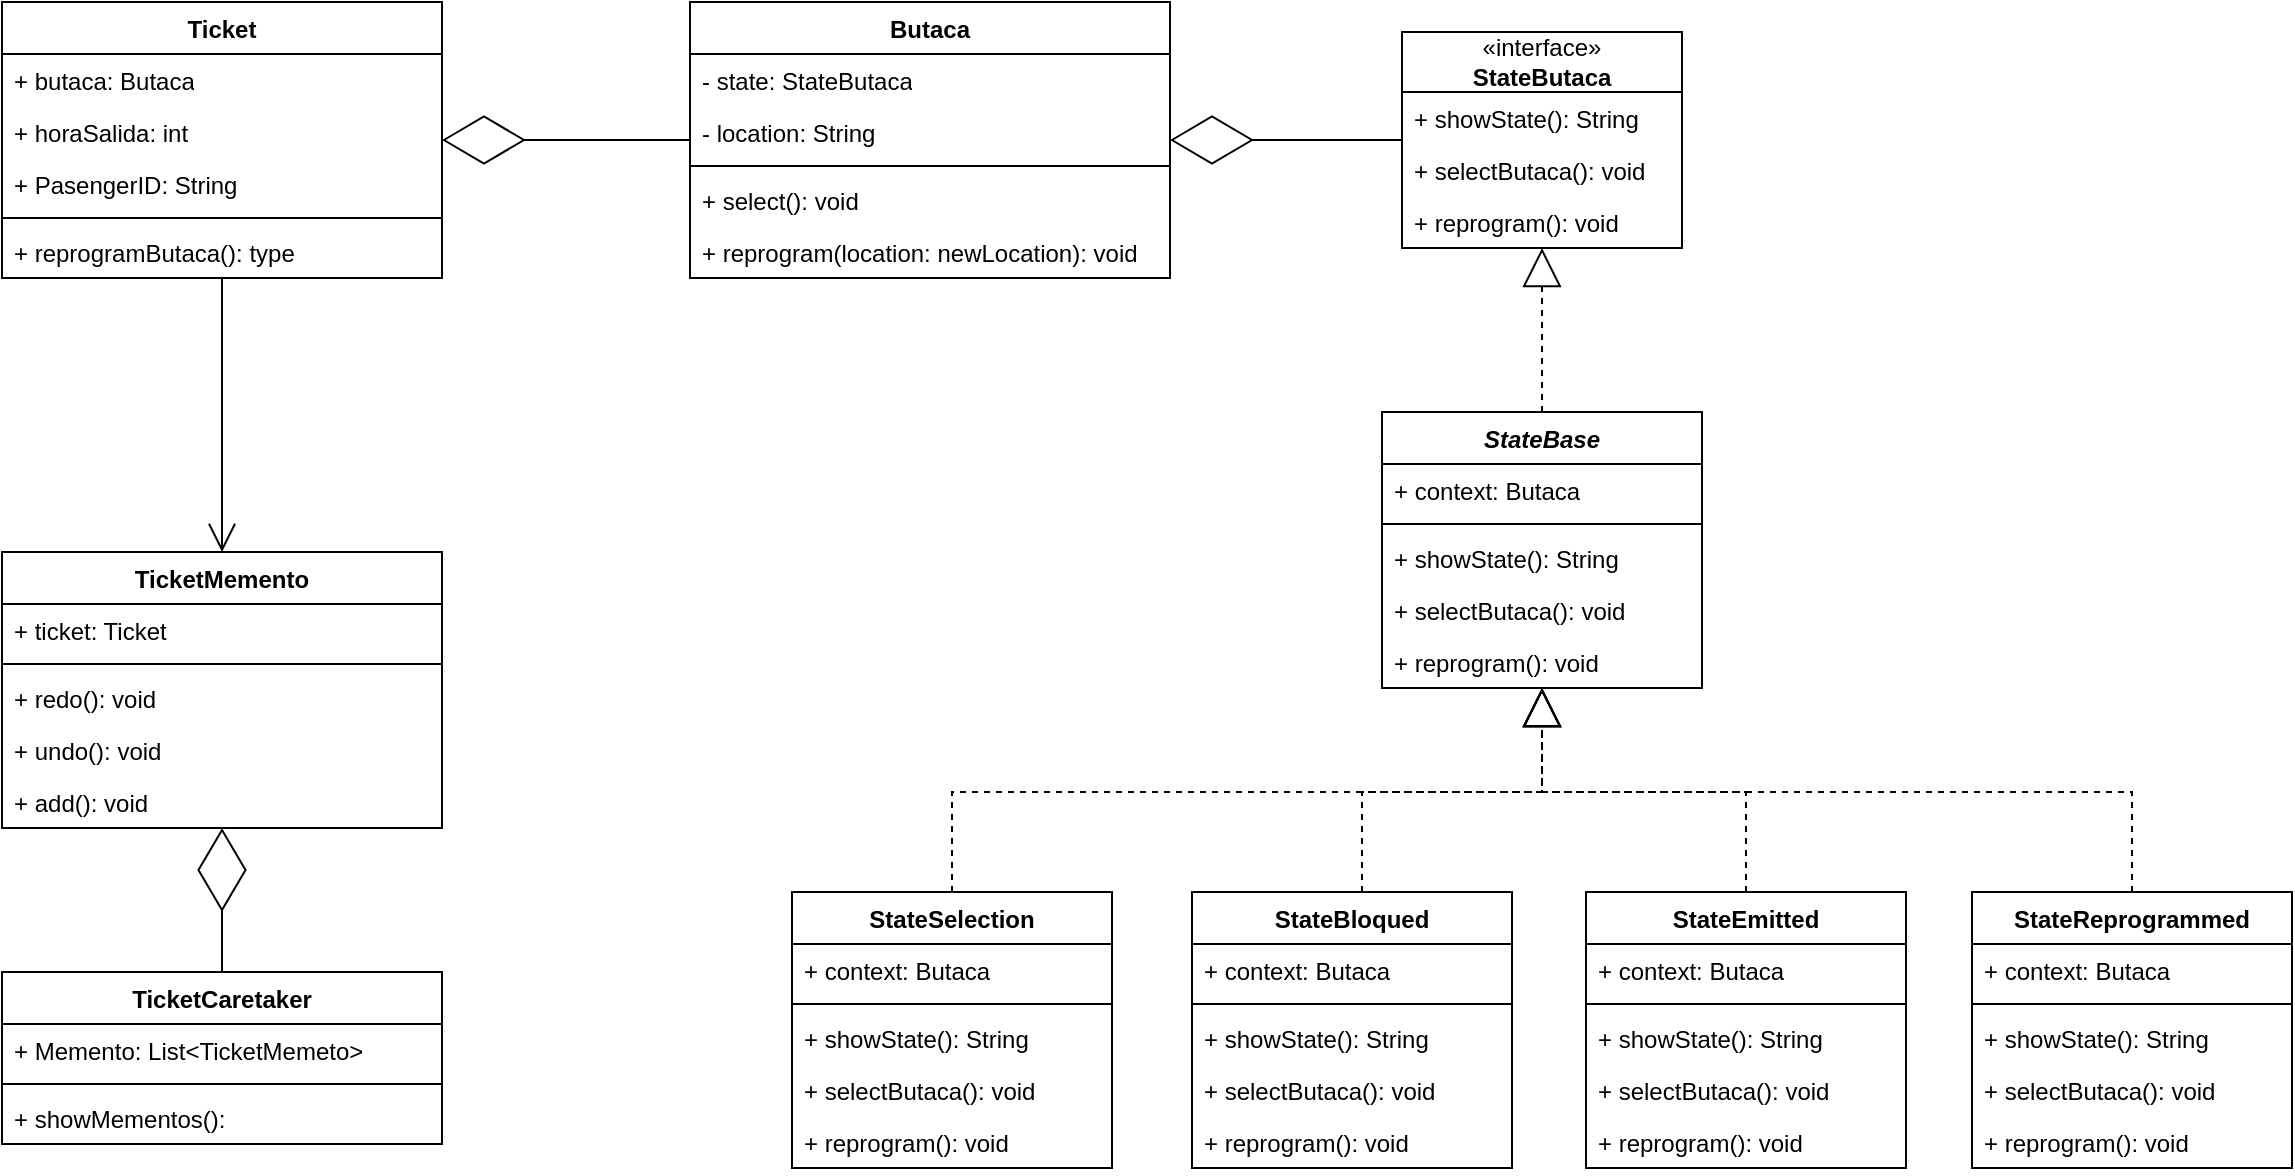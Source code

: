 <mxfile version="28.2.7">
  <diagram name="Página-1" id="P7xy8hMgqYlEwGpon1AA">
    <mxGraphModel dx="2864" dy="1110" grid="1" gridSize="10" guides="1" tooltips="1" connect="1" arrows="1" fold="1" page="1" pageScale="1" pageWidth="827" pageHeight="1169" math="0" shadow="0">
      <root>
        <mxCell id="0" />
        <mxCell id="1" parent="0" />
        <mxCell id="Ggr1qJGjnw0FNQQYenNW-1" value="«interface»&lt;br&gt;&lt;b&gt;StateButaca&lt;/b&gt;" style="swimlane;fontStyle=0;childLayout=stackLayout;horizontal=1;startSize=30;fillColor=none;horizontalStack=0;resizeParent=1;resizeParentMax=0;resizeLast=0;collapsible=1;marginBottom=0;whiteSpace=wrap;html=1;" parent="1" vertex="1">
          <mxGeometry x="530" y="170" width="140" height="108" as="geometry" />
        </mxCell>
        <mxCell id="Ggr1qJGjnw0FNQQYenNW-2" value="+ showState(): String" style="text;strokeColor=none;fillColor=none;align=left;verticalAlign=top;spacingLeft=4;spacingRight=4;overflow=hidden;rotatable=0;points=[[0,0.5],[1,0.5]];portConstraint=eastwest;whiteSpace=wrap;html=1;" parent="Ggr1qJGjnw0FNQQYenNW-1" vertex="1">
          <mxGeometry y="30" width="140" height="26" as="geometry" />
        </mxCell>
        <mxCell id="Ggr1qJGjnw0FNQQYenNW-3" value="+ selectButaca(): void" style="text;strokeColor=none;fillColor=none;align=left;verticalAlign=top;spacingLeft=4;spacingRight=4;overflow=hidden;rotatable=0;points=[[0,0.5],[1,0.5]];portConstraint=eastwest;whiteSpace=wrap;html=1;" parent="Ggr1qJGjnw0FNQQYenNW-1" vertex="1">
          <mxGeometry y="56" width="140" height="26" as="geometry" />
        </mxCell>
        <mxCell id="Ggr1qJGjnw0FNQQYenNW-4" value="+ reprogram(): void" style="text;strokeColor=none;fillColor=none;align=left;verticalAlign=top;spacingLeft=4;spacingRight=4;overflow=hidden;rotatable=0;points=[[0,0.5],[1,0.5]];portConstraint=eastwest;whiteSpace=wrap;html=1;" parent="Ggr1qJGjnw0FNQQYenNW-1" vertex="1">
          <mxGeometry y="82" width="140" height="26" as="geometry" />
        </mxCell>
        <mxCell id="bTFR5IWdd1CasoOftH89-1" value="&lt;i&gt;StateBase&lt;/i&gt;" style="swimlane;fontStyle=1;align=center;verticalAlign=top;childLayout=stackLayout;horizontal=1;startSize=26;horizontalStack=0;resizeParent=1;resizeParentMax=0;resizeLast=0;collapsible=1;marginBottom=0;whiteSpace=wrap;html=1;" vertex="1" parent="1">
          <mxGeometry x="520" y="360" width="160" height="138" as="geometry" />
        </mxCell>
        <mxCell id="bTFR5IWdd1CasoOftH89-2" value="+ context: Butaca" style="text;strokeColor=none;fillColor=none;align=left;verticalAlign=top;spacingLeft=4;spacingRight=4;overflow=hidden;rotatable=0;points=[[0,0.5],[1,0.5]];portConstraint=eastwest;whiteSpace=wrap;html=1;" vertex="1" parent="bTFR5IWdd1CasoOftH89-1">
          <mxGeometry y="26" width="160" height="26" as="geometry" />
        </mxCell>
        <mxCell id="bTFR5IWdd1CasoOftH89-3" value="" style="line;strokeWidth=1;fillColor=none;align=left;verticalAlign=middle;spacingTop=-1;spacingLeft=3;spacingRight=3;rotatable=0;labelPosition=right;points=[];portConstraint=eastwest;strokeColor=inherit;" vertex="1" parent="bTFR5IWdd1CasoOftH89-1">
          <mxGeometry y="52" width="160" height="8" as="geometry" />
        </mxCell>
        <mxCell id="bTFR5IWdd1CasoOftH89-4" value="+ showState(): String" style="text;strokeColor=none;fillColor=none;align=left;verticalAlign=top;spacingLeft=4;spacingRight=4;overflow=hidden;rotatable=0;points=[[0,0.5],[1,0.5]];portConstraint=eastwest;whiteSpace=wrap;html=1;" vertex="1" parent="bTFR5IWdd1CasoOftH89-1">
          <mxGeometry y="60" width="160" height="26" as="geometry" />
        </mxCell>
        <mxCell id="bTFR5IWdd1CasoOftH89-10" value="+ selectButaca(): void" style="text;strokeColor=none;fillColor=none;align=left;verticalAlign=top;spacingLeft=4;spacingRight=4;overflow=hidden;rotatable=0;points=[[0,0.5],[1,0.5]];portConstraint=eastwest;whiteSpace=wrap;html=1;" vertex="1" parent="bTFR5IWdd1CasoOftH89-1">
          <mxGeometry y="86" width="160" height="26" as="geometry" />
        </mxCell>
        <mxCell id="bTFR5IWdd1CasoOftH89-11" value="+ reprogram(): void" style="text;strokeColor=none;fillColor=none;align=left;verticalAlign=top;spacingLeft=4;spacingRight=4;overflow=hidden;rotatable=0;points=[[0,0.5],[1,0.5]];portConstraint=eastwest;whiteSpace=wrap;html=1;" vertex="1" parent="bTFR5IWdd1CasoOftH89-1">
          <mxGeometry y="112" width="160" height="26" as="geometry" />
        </mxCell>
        <mxCell id="bTFR5IWdd1CasoOftH89-6" value="Butaca" style="swimlane;fontStyle=1;align=center;verticalAlign=top;childLayout=stackLayout;horizontal=1;startSize=26;horizontalStack=0;resizeParent=1;resizeParentMax=0;resizeLast=0;collapsible=1;marginBottom=0;whiteSpace=wrap;html=1;" vertex="1" parent="1">
          <mxGeometry x="174" y="155" width="240" height="138" as="geometry" />
        </mxCell>
        <mxCell id="bTFR5IWdd1CasoOftH89-7" value="- state: StateButaca" style="text;strokeColor=none;fillColor=none;align=left;verticalAlign=top;spacingLeft=4;spacingRight=4;overflow=hidden;rotatable=0;points=[[0,0.5],[1,0.5]];portConstraint=eastwest;whiteSpace=wrap;html=1;" vertex="1" parent="bTFR5IWdd1CasoOftH89-6">
          <mxGeometry y="26" width="240" height="26" as="geometry" />
        </mxCell>
        <mxCell id="bTFR5IWdd1CasoOftH89-47" value="- location: String" style="text;strokeColor=none;fillColor=none;align=left;verticalAlign=top;spacingLeft=4;spacingRight=4;overflow=hidden;rotatable=0;points=[[0,0.5],[1,0.5]];portConstraint=eastwest;whiteSpace=wrap;html=1;" vertex="1" parent="bTFR5IWdd1CasoOftH89-6">
          <mxGeometry y="52" width="240" height="26" as="geometry" />
        </mxCell>
        <mxCell id="bTFR5IWdd1CasoOftH89-8" value="" style="line;strokeWidth=1;fillColor=none;align=left;verticalAlign=middle;spacingTop=-1;spacingLeft=3;spacingRight=3;rotatable=0;labelPosition=right;points=[];portConstraint=eastwest;strokeColor=inherit;" vertex="1" parent="bTFR5IWdd1CasoOftH89-6">
          <mxGeometry y="78" width="240" height="8" as="geometry" />
        </mxCell>
        <mxCell id="bTFR5IWdd1CasoOftH89-50" value="+ select(): void" style="text;strokeColor=none;fillColor=none;align=left;verticalAlign=top;spacingLeft=4;spacingRight=4;overflow=hidden;rotatable=0;points=[[0,0.5],[1,0.5]];portConstraint=eastwest;whiteSpace=wrap;html=1;" vertex="1" parent="bTFR5IWdd1CasoOftH89-6">
          <mxGeometry y="86" width="240" height="26" as="geometry" />
        </mxCell>
        <mxCell id="bTFR5IWdd1CasoOftH89-51" value="+ reprogram(location: newLocation): void" style="text;strokeColor=none;fillColor=none;align=left;verticalAlign=top;spacingLeft=4;spacingRight=4;overflow=hidden;rotatable=0;points=[[0,0.5],[1,0.5]];portConstraint=eastwest;whiteSpace=wrap;html=1;" vertex="1" parent="bTFR5IWdd1CasoOftH89-6">
          <mxGeometry y="112" width="240" height="26" as="geometry" />
        </mxCell>
        <mxCell id="bTFR5IWdd1CasoOftH89-12" value="" style="endArrow=block;dashed=1;endFill=0;endSize=17;html=1;rounded=0;" edge="1" parent="1" source="bTFR5IWdd1CasoOftH89-1" target="Ggr1qJGjnw0FNQQYenNW-1">
          <mxGeometry width="160" relative="1" as="geometry">
            <mxPoint x="430" y="320" as="sourcePoint" />
            <mxPoint x="590" y="320" as="targetPoint" />
          </mxGeometry>
        </mxCell>
        <mxCell id="bTFR5IWdd1CasoOftH89-13" value="StateSelection" style="swimlane;fontStyle=1;align=center;verticalAlign=top;childLayout=stackLayout;horizontal=1;startSize=26;horizontalStack=0;resizeParent=1;resizeParentMax=0;resizeLast=0;collapsible=1;marginBottom=0;whiteSpace=wrap;html=1;" vertex="1" parent="1">
          <mxGeometry x="225" y="600" width="160" height="138" as="geometry" />
        </mxCell>
        <mxCell id="bTFR5IWdd1CasoOftH89-14" value="+ context: Butaca" style="text;strokeColor=none;fillColor=none;align=left;verticalAlign=top;spacingLeft=4;spacingRight=4;overflow=hidden;rotatable=0;points=[[0,0.5],[1,0.5]];portConstraint=eastwest;whiteSpace=wrap;html=1;" vertex="1" parent="bTFR5IWdd1CasoOftH89-13">
          <mxGeometry y="26" width="160" height="26" as="geometry" />
        </mxCell>
        <mxCell id="bTFR5IWdd1CasoOftH89-15" value="" style="line;strokeWidth=1;fillColor=none;align=left;verticalAlign=middle;spacingTop=-1;spacingLeft=3;spacingRight=3;rotatable=0;labelPosition=right;points=[];portConstraint=eastwest;strokeColor=inherit;" vertex="1" parent="bTFR5IWdd1CasoOftH89-13">
          <mxGeometry y="52" width="160" height="8" as="geometry" />
        </mxCell>
        <mxCell id="bTFR5IWdd1CasoOftH89-16" value="+ showState(): String" style="text;strokeColor=none;fillColor=none;align=left;verticalAlign=top;spacingLeft=4;spacingRight=4;overflow=hidden;rotatable=0;points=[[0,0.5],[1,0.5]];portConstraint=eastwest;whiteSpace=wrap;html=1;" vertex="1" parent="bTFR5IWdd1CasoOftH89-13">
          <mxGeometry y="60" width="160" height="26" as="geometry" />
        </mxCell>
        <mxCell id="bTFR5IWdd1CasoOftH89-17" value="+ selectButaca(): void" style="text;strokeColor=none;fillColor=none;align=left;verticalAlign=top;spacingLeft=4;spacingRight=4;overflow=hidden;rotatable=0;points=[[0,0.5],[1,0.5]];portConstraint=eastwest;whiteSpace=wrap;html=1;" vertex="1" parent="bTFR5IWdd1CasoOftH89-13">
          <mxGeometry y="86" width="160" height="26" as="geometry" />
        </mxCell>
        <mxCell id="bTFR5IWdd1CasoOftH89-18" value="+ reprogram(): void" style="text;strokeColor=none;fillColor=none;align=left;verticalAlign=top;spacingLeft=4;spacingRight=4;overflow=hidden;rotatable=0;points=[[0,0.5],[1,0.5]];portConstraint=eastwest;whiteSpace=wrap;html=1;" vertex="1" parent="bTFR5IWdd1CasoOftH89-13">
          <mxGeometry y="112" width="160" height="26" as="geometry" />
        </mxCell>
        <mxCell id="bTFR5IWdd1CasoOftH89-19" value="StateBloqued" style="swimlane;fontStyle=1;align=center;verticalAlign=top;childLayout=stackLayout;horizontal=1;startSize=26;horizontalStack=0;resizeParent=1;resizeParentMax=0;resizeLast=0;collapsible=1;marginBottom=0;whiteSpace=wrap;html=1;" vertex="1" parent="1">
          <mxGeometry x="425" y="600" width="160" height="138" as="geometry" />
        </mxCell>
        <mxCell id="bTFR5IWdd1CasoOftH89-20" value="+ context: Butaca" style="text;strokeColor=none;fillColor=none;align=left;verticalAlign=top;spacingLeft=4;spacingRight=4;overflow=hidden;rotatable=0;points=[[0,0.5],[1,0.5]];portConstraint=eastwest;whiteSpace=wrap;html=1;" vertex="1" parent="bTFR5IWdd1CasoOftH89-19">
          <mxGeometry y="26" width="160" height="26" as="geometry" />
        </mxCell>
        <mxCell id="bTFR5IWdd1CasoOftH89-21" value="" style="line;strokeWidth=1;fillColor=none;align=left;verticalAlign=middle;spacingTop=-1;spacingLeft=3;spacingRight=3;rotatable=0;labelPosition=right;points=[];portConstraint=eastwest;strokeColor=inherit;" vertex="1" parent="bTFR5IWdd1CasoOftH89-19">
          <mxGeometry y="52" width="160" height="8" as="geometry" />
        </mxCell>
        <mxCell id="bTFR5IWdd1CasoOftH89-22" value="+ showState(): String" style="text;strokeColor=none;fillColor=none;align=left;verticalAlign=top;spacingLeft=4;spacingRight=4;overflow=hidden;rotatable=0;points=[[0,0.5],[1,0.5]];portConstraint=eastwest;whiteSpace=wrap;html=1;" vertex="1" parent="bTFR5IWdd1CasoOftH89-19">
          <mxGeometry y="60" width="160" height="26" as="geometry" />
        </mxCell>
        <mxCell id="bTFR5IWdd1CasoOftH89-23" value="+ selectButaca(): void" style="text;strokeColor=none;fillColor=none;align=left;verticalAlign=top;spacingLeft=4;spacingRight=4;overflow=hidden;rotatable=0;points=[[0,0.5],[1,0.5]];portConstraint=eastwest;whiteSpace=wrap;html=1;" vertex="1" parent="bTFR5IWdd1CasoOftH89-19">
          <mxGeometry y="86" width="160" height="26" as="geometry" />
        </mxCell>
        <mxCell id="bTFR5IWdd1CasoOftH89-24" value="+ reprogram(): void" style="text;strokeColor=none;fillColor=none;align=left;verticalAlign=top;spacingLeft=4;spacingRight=4;overflow=hidden;rotatable=0;points=[[0,0.5],[1,0.5]];portConstraint=eastwest;whiteSpace=wrap;html=1;" vertex="1" parent="bTFR5IWdd1CasoOftH89-19">
          <mxGeometry y="112" width="160" height="26" as="geometry" />
        </mxCell>
        <mxCell id="bTFR5IWdd1CasoOftH89-25" value="StateEmitted" style="swimlane;fontStyle=1;align=center;verticalAlign=top;childLayout=stackLayout;horizontal=1;startSize=26;horizontalStack=0;resizeParent=1;resizeParentMax=0;resizeLast=0;collapsible=1;marginBottom=0;whiteSpace=wrap;html=1;" vertex="1" parent="1">
          <mxGeometry x="622" y="600" width="160" height="138" as="geometry" />
        </mxCell>
        <mxCell id="bTFR5IWdd1CasoOftH89-26" value="+ context: Butaca" style="text;strokeColor=none;fillColor=none;align=left;verticalAlign=top;spacingLeft=4;spacingRight=4;overflow=hidden;rotatable=0;points=[[0,0.5],[1,0.5]];portConstraint=eastwest;whiteSpace=wrap;html=1;" vertex="1" parent="bTFR5IWdd1CasoOftH89-25">
          <mxGeometry y="26" width="160" height="26" as="geometry" />
        </mxCell>
        <mxCell id="bTFR5IWdd1CasoOftH89-27" value="" style="line;strokeWidth=1;fillColor=none;align=left;verticalAlign=middle;spacingTop=-1;spacingLeft=3;spacingRight=3;rotatable=0;labelPosition=right;points=[];portConstraint=eastwest;strokeColor=inherit;" vertex="1" parent="bTFR5IWdd1CasoOftH89-25">
          <mxGeometry y="52" width="160" height="8" as="geometry" />
        </mxCell>
        <mxCell id="bTFR5IWdd1CasoOftH89-28" value="+ showState(): String" style="text;strokeColor=none;fillColor=none;align=left;verticalAlign=top;spacingLeft=4;spacingRight=4;overflow=hidden;rotatable=0;points=[[0,0.5],[1,0.5]];portConstraint=eastwest;whiteSpace=wrap;html=1;" vertex="1" parent="bTFR5IWdd1CasoOftH89-25">
          <mxGeometry y="60" width="160" height="26" as="geometry" />
        </mxCell>
        <mxCell id="bTFR5IWdd1CasoOftH89-29" value="+ selectButaca(): void" style="text;strokeColor=none;fillColor=none;align=left;verticalAlign=top;spacingLeft=4;spacingRight=4;overflow=hidden;rotatable=0;points=[[0,0.5],[1,0.5]];portConstraint=eastwest;whiteSpace=wrap;html=1;" vertex="1" parent="bTFR5IWdd1CasoOftH89-25">
          <mxGeometry y="86" width="160" height="26" as="geometry" />
        </mxCell>
        <mxCell id="bTFR5IWdd1CasoOftH89-30" value="+ reprogram(): void" style="text;strokeColor=none;fillColor=none;align=left;verticalAlign=top;spacingLeft=4;spacingRight=4;overflow=hidden;rotatable=0;points=[[0,0.5],[1,0.5]];portConstraint=eastwest;whiteSpace=wrap;html=1;" vertex="1" parent="bTFR5IWdd1CasoOftH89-25">
          <mxGeometry y="112" width="160" height="26" as="geometry" />
        </mxCell>
        <mxCell id="bTFR5IWdd1CasoOftH89-31" value="StateReprogrammed" style="swimlane;fontStyle=1;align=center;verticalAlign=top;childLayout=stackLayout;horizontal=1;startSize=26;horizontalStack=0;resizeParent=1;resizeParentMax=0;resizeLast=0;collapsible=1;marginBottom=0;whiteSpace=wrap;html=1;" vertex="1" parent="1">
          <mxGeometry x="815" y="600" width="160" height="138" as="geometry" />
        </mxCell>
        <mxCell id="bTFR5IWdd1CasoOftH89-32" value="+ context: Butaca" style="text;strokeColor=none;fillColor=none;align=left;verticalAlign=top;spacingLeft=4;spacingRight=4;overflow=hidden;rotatable=0;points=[[0,0.5],[1,0.5]];portConstraint=eastwest;whiteSpace=wrap;html=1;" vertex="1" parent="bTFR5IWdd1CasoOftH89-31">
          <mxGeometry y="26" width="160" height="26" as="geometry" />
        </mxCell>
        <mxCell id="bTFR5IWdd1CasoOftH89-33" value="" style="line;strokeWidth=1;fillColor=none;align=left;verticalAlign=middle;spacingTop=-1;spacingLeft=3;spacingRight=3;rotatable=0;labelPosition=right;points=[];portConstraint=eastwest;strokeColor=inherit;" vertex="1" parent="bTFR5IWdd1CasoOftH89-31">
          <mxGeometry y="52" width="160" height="8" as="geometry" />
        </mxCell>
        <mxCell id="bTFR5IWdd1CasoOftH89-34" value="+ showState(): String" style="text;strokeColor=none;fillColor=none;align=left;verticalAlign=top;spacingLeft=4;spacingRight=4;overflow=hidden;rotatable=0;points=[[0,0.5],[1,0.5]];portConstraint=eastwest;whiteSpace=wrap;html=1;" vertex="1" parent="bTFR5IWdd1CasoOftH89-31">
          <mxGeometry y="60" width="160" height="26" as="geometry" />
        </mxCell>
        <mxCell id="bTFR5IWdd1CasoOftH89-35" value="+ selectButaca(): void" style="text;strokeColor=none;fillColor=none;align=left;verticalAlign=top;spacingLeft=4;spacingRight=4;overflow=hidden;rotatable=0;points=[[0,0.5],[1,0.5]];portConstraint=eastwest;whiteSpace=wrap;html=1;" vertex="1" parent="bTFR5IWdd1CasoOftH89-31">
          <mxGeometry y="86" width="160" height="26" as="geometry" />
        </mxCell>
        <mxCell id="bTFR5IWdd1CasoOftH89-36" value="+ reprogram(): void" style="text;strokeColor=none;fillColor=none;align=left;verticalAlign=top;spacingLeft=4;spacingRight=4;overflow=hidden;rotatable=0;points=[[0,0.5],[1,0.5]];portConstraint=eastwest;whiteSpace=wrap;html=1;" vertex="1" parent="bTFR5IWdd1CasoOftH89-31">
          <mxGeometry y="112" width="160" height="26" as="geometry" />
        </mxCell>
        <mxCell id="bTFR5IWdd1CasoOftH89-37" value="" style="endArrow=block;dashed=1;endFill=0;endSize=17;html=1;rounded=0;edgeStyle=orthogonalEdgeStyle;" edge="1" parent="1" source="bTFR5IWdd1CasoOftH89-13" target="bTFR5IWdd1CasoOftH89-1">
          <mxGeometry width="160" relative="1" as="geometry">
            <mxPoint x="380" y="512" as="sourcePoint" />
            <mxPoint x="380" y="430" as="targetPoint" />
            <Array as="points">
              <mxPoint x="305" y="550" />
              <mxPoint x="600" y="550" />
            </Array>
          </mxGeometry>
        </mxCell>
        <mxCell id="bTFR5IWdd1CasoOftH89-38" value="" style="endArrow=block;dashed=1;endFill=0;endSize=17;html=1;rounded=0;edgeStyle=orthogonalEdgeStyle;" edge="1" parent="1" source="bTFR5IWdd1CasoOftH89-19" target="bTFR5IWdd1CasoOftH89-1">
          <mxGeometry width="160" relative="1" as="geometry">
            <mxPoint x="560" y="642" as="sourcePoint" />
            <mxPoint x="855" y="540" as="targetPoint" />
            <Array as="points">
              <mxPoint x="510" y="550" />
              <mxPoint x="600" y="550" />
            </Array>
          </mxGeometry>
        </mxCell>
        <mxCell id="bTFR5IWdd1CasoOftH89-39" value="" style="endArrow=block;dashed=1;endFill=0;endSize=17;html=1;rounded=0;edgeStyle=orthogonalEdgeStyle;" edge="1" parent="1" source="bTFR5IWdd1CasoOftH89-25" target="bTFR5IWdd1CasoOftH89-1">
          <mxGeometry width="160" relative="1" as="geometry">
            <mxPoint x="640" y="622" as="sourcePoint" />
            <mxPoint x="730" y="520" as="targetPoint" />
            <Array as="points">
              <mxPoint x="702" y="550" />
              <mxPoint x="600" y="550" />
            </Array>
          </mxGeometry>
        </mxCell>
        <mxCell id="bTFR5IWdd1CasoOftH89-40" value="" style="endArrow=block;dashed=1;endFill=0;endSize=17;html=1;rounded=0;edgeStyle=orthogonalEdgeStyle;" edge="1" parent="1" source="bTFR5IWdd1CasoOftH89-31" target="bTFR5IWdd1CasoOftH89-1">
          <mxGeometry width="160" relative="1" as="geometry">
            <mxPoint x="770" y="592" as="sourcePoint" />
            <mxPoint x="860" y="490" as="targetPoint" />
            <Array as="points">
              <mxPoint x="895" y="550" />
              <mxPoint x="600" y="550" />
            </Array>
          </mxGeometry>
        </mxCell>
        <mxCell id="bTFR5IWdd1CasoOftH89-41" value="" style="endArrow=diamondThin;endFill=0;endSize=39;html=1;rounded=0;edgeStyle=orthogonalEdgeStyle;" edge="1" parent="1" source="Ggr1qJGjnw0FNQQYenNW-1" target="bTFR5IWdd1CasoOftH89-6">
          <mxGeometry width="160" relative="1" as="geometry">
            <mxPoint x="440" y="130" as="sourcePoint" />
            <mxPoint x="530" y="290" as="targetPoint" />
          </mxGeometry>
        </mxCell>
        <mxCell id="bTFR5IWdd1CasoOftH89-42" value="Ticket" style="swimlane;fontStyle=1;align=center;verticalAlign=top;childLayout=stackLayout;horizontal=1;startSize=26;horizontalStack=0;resizeParent=1;resizeParentMax=0;resizeLast=0;collapsible=1;marginBottom=0;whiteSpace=wrap;html=1;" vertex="1" parent="1">
          <mxGeometry x="-170" y="155" width="220" height="138" as="geometry" />
        </mxCell>
        <mxCell id="bTFR5IWdd1CasoOftH89-53" value="+ butaca: Butaca" style="text;strokeColor=none;fillColor=none;align=left;verticalAlign=top;spacingLeft=4;spacingRight=4;overflow=hidden;rotatable=0;points=[[0,0.5],[1,0.5]];portConstraint=eastwest;whiteSpace=wrap;html=1;" vertex="1" parent="bTFR5IWdd1CasoOftH89-42">
          <mxGeometry y="26" width="220" height="26" as="geometry" />
        </mxCell>
        <mxCell id="bTFR5IWdd1CasoOftH89-54" value="+ horaSalida: int" style="text;strokeColor=none;fillColor=none;align=left;verticalAlign=top;spacingLeft=4;spacingRight=4;overflow=hidden;rotatable=0;points=[[0,0.5],[1,0.5]];portConstraint=eastwest;whiteSpace=wrap;html=1;" vertex="1" parent="bTFR5IWdd1CasoOftH89-42">
          <mxGeometry y="52" width="220" height="26" as="geometry" />
        </mxCell>
        <mxCell id="bTFR5IWdd1CasoOftH89-80" value="+ PasengerID: String" style="text;strokeColor=none;fillColor=none;align=left;verticalAlign=top;spacingLeft=4;spacingRight=4;overflow=hidden;rotatable=0;points=[[0,0.5],[1,0.5]];portConstraint=eastwest;whiteSpace=wrap;html=1;" vertex="1" parent="bTFR5IWdd1CasoOftH89-42">
          <mxGeometry y="78" width="220" height="26" as="geometry" />
        </mxCell>
        <mxCell id="bTFR5IWdd1CasoOftH89-44" value="" style="line;strokeWidth=1;fillColor=none;align=left;verticalAlign=middle;spacingTop=-1;spacingLeft=3;spacingRight=3;rotatable=0;labelPosition=right;points=[];portConstraint=eastwest;strokeColor=inherit;" vertex="1" parent="bTFR5IWdd1CasoOftH89-42">
          <mxGeometry y="104" width="220" height="8" as="geometry" />
        </mxCell>
        <mxCell id="bTFR5IWdd1CasoOftH89-81" value="+ reprogramButaca(): type" style="text;strokeColor=none;fillColor=none;align=left;verticalAlign=top;spacingLeft=4;spacingRight=4;overflow=hidden;rotatable=0;points=[[0,0.5],[1,0.5]];portConstraint=eastwest;whiteSpace=wrap;html=1;" vertex="1" parent="bTFR5IWdd1CasoOftH89-42">
          <mxGeometry y="112" width="220" height="26" as="geometry" />
        </mxCell>
        <mxCell id="bTFR5IWdd1CasoOftH89-52" value="" style="endArrow=diamondThin;endFill=0;endSize=39;html=1;rounded=0;edgeStyle=orthogonalEdgeStyle;" edge="1" parent="1" source="bTFR5IWdd1CasoOftH89-6" target="bTFR5IWdd1CasoOftH89-42">
          <mxGeometry width="160" relative="1" as="geometry">
            <mxPoint x="170" y="230" as="sourcePoint" />
            <mxPoint y="230" as="targetPoint" />
          </mxGeometry>
        </mxCell>
        <mxCell id="bTFR5IWdd1CasoOftH89-82" value="TicketMemento" style="swimlane;fontStyle=1;align=center;verticalAlign=top;childLayout=stackLayout;horizontal=1;startSize=26;horizontalStack=0;resizeParent=1;resizeParentMax=0;resizeLast=0;collapsible=1;marginBottom=0;whiteSpace=wrap;html=1;" vertex="1" parent="1">
          <mxGeometry x="-170" y="430" width="220" height="138" as="geometry" />
        </mxCell>
        <mxCell id="bTFR5IWdd1CasoOftH89-86" value="+ ticket: Ticket&amp;nbsp;" style="text;strokeColor=none;fillColor=none;align=left;verticalAlign=top;spacingLeft=4;spacingRight=4;overflow=hidden;rotatable=0;points=[[0,0.5],[1,0.5]];portConstraint=eastwest;whiteSpace=wrap;html=1;" vertex="1" parent="bTFR5IWdd1CasoOftH89-82">
          <mxGeometry y="26" width="220" height="26" as="geometry" />
        </mxCell>
        <mxCell id="bTFR5IWdd1CasoOftH89-87" value="" style="line;strokeWidth=1;fillColor=none;align=left;verticalAlign=middle;spacingTop=-1;spacingLeft=3;spacingRight=3;rotatable=0;labelPosition=right;points=[];portConstraint=eastwest;strokeColor=inherit;" vertex="1" parent="bTFR5IWdd1CasoOftH89-82">
          <mxGeometry y="52" width="220" height="8" as="geometry" />
        </mxCell>
        <mxCell id="bTFR5IWdd1CasoOftH89-88" value="+ redo(): void" style="text;strokeColor=none;fillColor=none;align=left;verticalAlign=top;spacingLeft=4;spacingRight=4;overflow=hidden;rotatable=0;points=[[0,0.5],[1,0.5]];portConstraint=eastwest;whiteSpace=wrap;html=1;" vertex="1" parent="bTFR5IWdd1CasoOftH89-82">
          <mxGeometry y="60" width="220" height="26" as="geometry" />
        </mxCell>
        <mxCell id="bTFR5IWdd1CasoOftH89-89" value="+ undo(): void" style="text;strokeColor=none;fillColor=none;align=left;verticalAlign=top;spacingLeft=4;spacingRight=4;overflow=hidden;rotatable=0;points=[[0,0.5],[1,0.5]];portConstraint=eastwest;whiteSpace=wrap;html=1;" vertex="1" parent="bTFR5IWdd1CasoOftH89-82">
          <mxGeometry y="86" width="220" height="26" as="geometry" />
        </mxCell>
        <mxCell id="bTFR5IWdd1CasoOftH89-90" value="+ add(): void" style="text;strokeColor=none;fillColor=none;align=left;verticalAlign=top;spacingLeft=4;spacingRight=4;overflow=hidden;rotatable=0;points=[[0,0.5],[1,0.5]];portConstraint=eastwest;whiteSpace=wrap;html=1;" vertex="1" parent="bTFR5IWdd1CasoOftH89-82">
          <mxGeometry y="112" width="220" height="26" as="geometry" />
        </mxCell>
        <mxCell id="bTFR5IWdd1CasoOftH89-91" value="TicketCaretaker" style="swimlane;fontStyle=1;align=center;verticalAlign=top;childLayout=stackLayout;horizontal=1;startSize=26;horizontalStack=0;resizeParent=1;resizeParentMax=0;resizeLast=0;collapsible=1;marginBottom=0;whiteSpace=wrap;html=1;" vertex="1" parent="1">
          <mxGeometry x="-170" y="640" width="220" height="86" as="geometry" />
        </mxCell>
        <mxCell id="bTFR5IWdd1CasoOftH89-92" value="+ Memento: List&amp;lt;TicketMemeto&amp;gt;" style="text;strokeColor=none;fillColor=none;align=left;verticalAlign=top;spacingLeft=4;spacingRight=4;overflow=hidden;rotatable=0;points=[[0,0.5],[1,0.5]];portConstraint=eastwest;whiteSpace=wrap;html=1;" vertex="1" parent="bTFR5IWdd1CasoOftH89-91">
          <mxGeometry y="26" width="220" height="26" as="geometry" />
        </mxCell>
        <mxCell id="bTFR5IWdd1CasoOftH89-93" value="" style="line;strokeWidth=1;fillColor=none;align=left;verticalAlign=middle;spacingTop=-1;spacingLeft=3;spacingRight=3;rotatable=0;labelPosition=right;points=[];portConstraint=eastwest;strokeColor=inherit;" vertex="1" parent="bTFR5IWdd1CasoOftH89-91">
          <mxGeometry y="52" width="220" height="8" as="geometry" />
        </mxCell>
        <mxCell id="bTFR5IWdd1CasoOftH89-94" value="+ showMementos():&amp;nbsp;" style="text;strokeColor=none;fillColor=none;align=left;verticalAlign=top;spacingLeft=4;spacingRight=4;overflow=hidden;rotatable=0;points=[[0,0.5],[1,0.5]];portConstraint=eastwest;whiteSpace=wrap;html=1;" vertex="1" parent="bTFR5IWdd1CasoOftH89-91">
          <mxGeometry y="60" width="220" height="26" as="geometry" />
        </mxCell>
        <mxCell id="bTFR5IWdd1CasoOftH89-105" value="" style="endArrow=open;endFill=1;endSize=12;html=1;rounded=0;" edge="1" parent="1" source="bTFR5IWdd1CasoOftH89-42" target="bTFR5IWdd1CasoOftH89-82">
          <mxGeometry width="160" relative="1" as="geometry">
            <mxPoint x="-290" y="370" as="sourcePoint" />
            <mxPoint x="-130" y="370" as="targetPoint" />
          </mxGeometry>
        </mxCell>
        <mxCell id="bTFR5IWdd1CasoOftH89-109" value="" style="endArrow=diamondThin;endFill=0;endSize=39;html=1;rounded=0;edgeStyle=orthogonalEdgeStyle;" edge="1" parent="1" source="bTFR5IWdd1CasoOftH89-91" target="bTFR5IWdd1CasoOftH89-82">
          <mxGeometry width="160" relative="1" as="geometry">
            <mxPoint x="-60" y="640" as="sourcePoint" />
            <mxPoint x="-60" y="742" as="targetPoint" />
          </mxGeometry>
        </mxCell>
      </root>
    </mxGraphModel>
  </diagram>
</mxfile>
